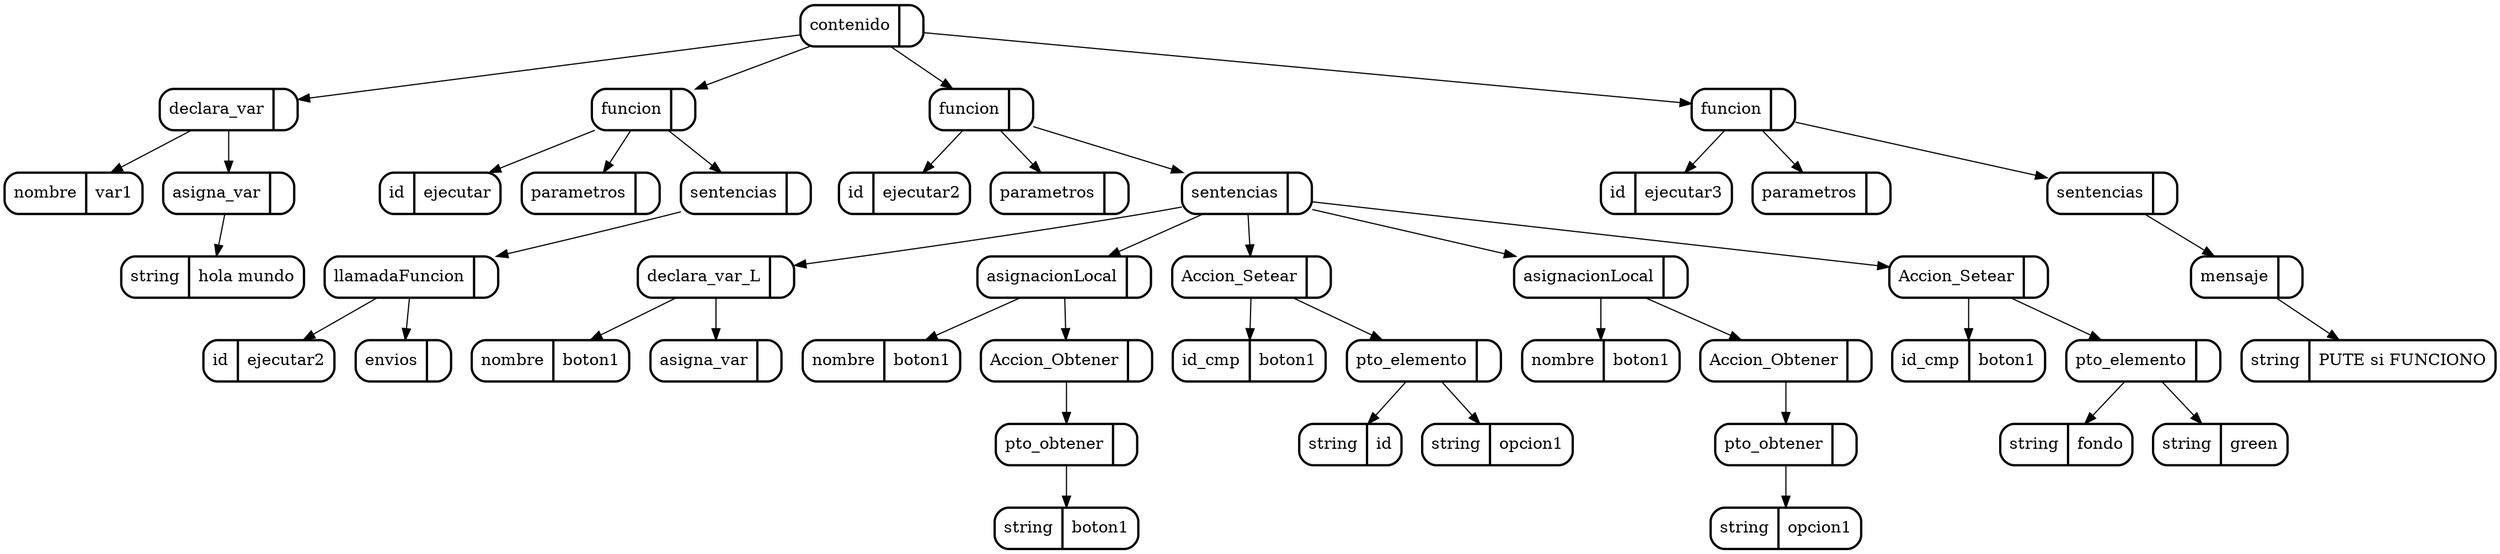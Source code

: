 digraph G {
node[shape=Mrecord]
5[label="contenido | ",style=bold]
3[label="declara_var | ",style=bold]
{5}->{3}
4[label="nombre | var1",style=bold]
{3}->{4}
2[label="asigna_var | ",style=bold]
{3}->{2}
1[label="string | hola mundo",style=bold]
{2}->{1}
11[label="funcion | ",style=bold]
{5}->{11}
12[label="id | ejecutar",style=bold]
{11}->{12}
6[label="parametros | ",style=bold]
{11}->{6}
10[label="sentencias | ",style=bold]
{11}->{10}
8[label="llamadaFuncion | ",style=bold]
{10}->{8}
9[label="id | ejecutar2",style=bold]
{8}->{9}
7[label="envios | ",style=bold]
{8}->{7}
38[label="funcion | ",style=bold]
{5}->{38}
39[label="id | ejecutar2",style=bold]
{38}->{39}
13[label="parametros | ",style=bold]
{38}->{13}
17[label="sentencias | ",style=bold]
{38}->{17}
15[label="declara_var_L | ",style=bold]
{17}->{15}
16[label="nombre | boton1",style=bold]
{15}->{16}
14[label="asigna_var | ",style=bold]
{15}->{14}
21[label="asignacionLocal | ",style=bold]
{17}->{21}
22[label="nombre | boton1",style=bold]
{21}->{22}
20[label="Accion_Obtener | ",style=bold]
{21}->{20}
19[label="pto_obtener | ",style=bold]
{20}->{19}
18[label="string | boton1",style=bold]
{19}->{18}
26[label="Accion_Setear | ",style=bold]
{17}->{26}
27[label="id_cmp | boton1",style=bold]
{26}->{27}
25[label="pto_elemento | ",style=bold]
{26}->{25}
23[label="string | id",style=bold]
{25}->{23}
24[label="string | opcion1",style=bold]
{25}->{24}
31[label="asignacionLocal | ",style=bold]
{17}->{31}
32[label="nombre | boton1",style=bold]
{31}->{32}
30[label="Accion_Obtener | ",style=bold]
{31}->{30}
29[label="pto_obtener | ",style=bold]
{30}->{29}
28[label="string | opcion1",style=bold]
{29}->{28}
36[label="Accion_Setear | ",style=bold]
{17}->{36}
37[label="id_cmp | boton1",style=bold]
{36}->{37}
35[label="pto_elemento | ",style=bold]
{36}->{35}
33[label="string | fondo",style=bold]
{35}->{33}
34[label="string | green",style=bold]
{35}->{34}
44[label="funcion | ",style=bold]
{5}->{44}
45[label="id | ejecutar3",style=bold]
{44}->{45}
40[label="parametros | ",style=bold]
{44}->{40}
43[label="sentencias | ",style=bold]
{44}->{43}
42[label="mensaje | ",style=bold]
{43}->{42}
41[label="string | PUTE si FUNCIONO",style=bold]
{42}->{41}

}